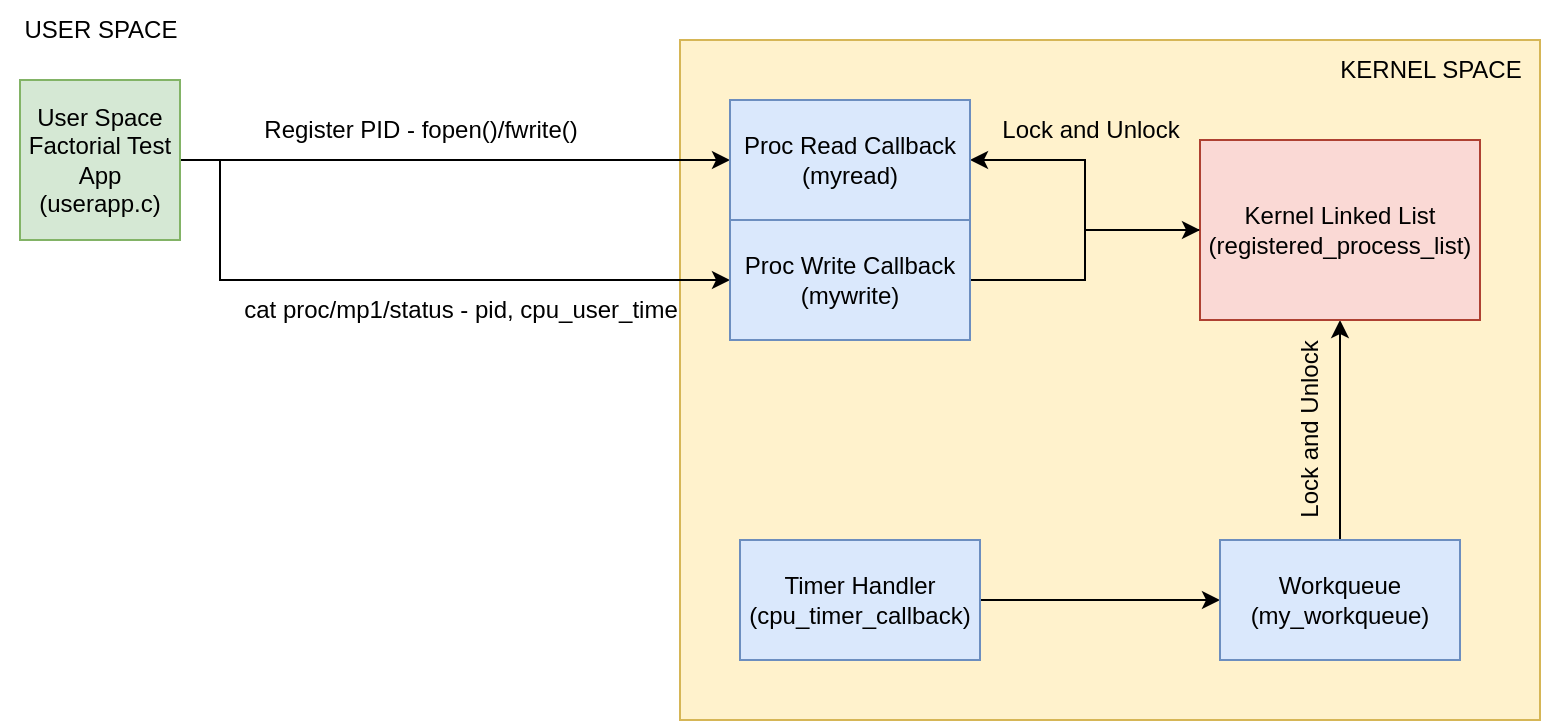 <mxfile version="20.3.6" type="device"><diagram id="DtDSN1iOQp23XEb2JeQa" name="Page-1"><mxGraphModel dx="946" dy="645" grid="1" gridSize="10" guides="1" tooltips="1" connect="1" arrows="1" fold="1" page="1" pageScale="1" pageWidth="850" pageHeight="1100" math="0" shadow="0"><root><mxCell id="0"/><mxCell id="1" parent="0"/><mxCell id="ssbiNCh7fGqSqtnx9qoB-2" value="" style="rounded=0;whiteSpace=wrap;html=1;fillColor=#fff2cc;strokeColor=#d6b656;" vertex="1" parent="1"><mxGeometry x="400" y="70" width="430" height="340" as="geometry"/></mxCell><mxCell id="ssbiNCh7fGqSqtnx9qoB-19" style="edgeStyle=orthogonalEdgeStyle;rounded=0;orthogonalLoop=1;jettySize=auto;html=1;entryX=0;entryY=0.5;entryDx=0;entryDy=0;" edge="1" parent="1" source="ssbiNCh7fGqSqtnx9qoB-1" target="ssbiNCh7fGqSqtnx9qoB-15"><mxGeometry relative="1" as="geometry"/></mxCell><mxCell id="ssbiNCh7fGqSqtnx9qoB-21" style="edgeStyle=orthogonalEdgeStyle;rounded=0;orthogonalLoop=1;jettySize=auto;html=1;entryX=0;entryY=0.5;entryDx=0;entryDy=0;" edge="1" parent="1" source="ssbiNCh7fGqSqtnx9qoB-1" target="ssbiNCh7fGqSqtnx9qoB-17"><mxGeometry relative="1" as="geometry"><Array as="points"><mxPoint x="170" y="130"/><mxPoint x="170" y="190"/></Array></mxGeometry></mxCell><mxCell id="ssbiNCh7fGqSqtnx9qoB-1" value="User Space Factorial Test App (userapp.c)" style="whiteSpace=wrap;html=1;aspect=fixed;fillColor=#d5e8d4;strokeColor=#82b366;" vertex="1" parent="1"><mxGeometry x="70" y="90" width="80" height="80" as="geometry"/></mxCell><mxCell id="ssbiNCh7fGqSqtnx9qoB-5" style="edgeStyle=orthogonalEdgeStyle;rounded=0;orthogonalLoop=1;jettySize=auto;html=1;entryX=0;entryY=0.5;entryDx=0;entryDy=0;" edge="1" parent="1" source="ssbiNCh7fGqSqtnx9qoB-3" target="ssbiNCh7fGqSqtnx9qoB-4"><mxGeometry relative="1" as="geometry"/></mxCell><mxCell id="ssbiNCh7fGqSqtnx9qoB-3" value="Timer Handler&lt;br&gt;(cpu_timer_callback)" style="rounded=0;whiteSpace=wrap;html=1;fillColor=#dae8fc;strokeColor=#6c8ebf;" vertex="1" parent="1"><mxGeometry x="430" y="320" width="120" height="60" as="geometry"/></mxCell><mxCell id="ssbiNCh7fGqSqtnx9qoB-13" style="edgeStyle=orthogonalEdgeStyle;rounded=0;orthogonalLoop=1;jettySize=auto;html=1;entryX=0.5;entryY=1;entryDx=0;entryDy=0;" edge="1" parent="1" source="ssbiNCh7fGqSqtnx9qoB-4" target="ssbiNCh7fGqSqtnx9qoB-6"><mxGeometry relative="1" as="geometry"/></mxCell><mxCell id="ssbiNCh7fGqSqtnx9qoB-4" value="Workqueue&lt;br&gt;(my_workqueue)" style="rounded=0;whiteSpace=wrap;html=1;fillColor=#dae8fc;strokeColor=#6c8ebf;" vertex="1" parent="1"><mxGeometry x="670" y="320" width="120" height="60" as="geometry"/></mxCell><mxCell id="ssbiNCh7fGqSqtnx9qoB-24" style="edgeStyle=orthogonalEdgeStyle;rounded=0;orthogonalLoop=1;jettySize=auto;html=1;entryX=1;entryY=0.5;entryDx=0;entryDy=0;" edge="1" parent="1" source="ssbiNCh7fGqSqtnx9qoB-6" target="ssbiNCh7fGqSqtnx9qoB-15"><mxGeometry relative="1" as="geometry"/></mxCell><mxCell id="ssbiNCh7fGqSqtnx9qoB-6" value="Kernel Linked List&lt;br&gt;(registered_process_list)" style="rounded=0;whiteSpace=wrap;html=1;fillColor=#fad9d5;strokeColor=#ae4132;" vertex="1" parent="1"><mxGeometry x="660" y="120" width="140" height="90" as="geometry"/></mxCell><mxCell id="ssbiNCh7fGqSqtnx9qoB-14" value="Lock and Unlock" style="text;html=1;align=center;verticalAlign=middle;resizable=0;points=[];autosize=1;strokeColor=none;fillColor=none;rotation=-90;" vertex="1" parent="1"><mxGeometry x="660" y="250" width="110" height="30" as="geometry"/></mxCell><mxCell id="ssbiNCh7fGqSqtnx9qoB-15" value="Proc Read Callback&lt;br&gt;(myread)" style="rounded=0;whiteSpace=wrap;html=1;fillColor=#dae8fc;strokeColor=#6c8ebf;" vertex="1" parent="1"><mxGeometry x="425" y="100" width="120" height="60" as="geometry"/></mxCell><mxCell id="ssbiNCh7fGqSqtnx9qoB-23" style="edgeStyle=orthogonalEdgeStyle;rounded=0;orthogonalLoop=1;jettySize=auto;html=1;entryX=0;entryY=0.5;entryDx=0;entryDy=0;" edge="1" parent="1" source="ssbiNCh7fGqSqtnx9qoB-17" target="ssbiNCh7fGqSqtnx9qoB-6"><mxGeometry relative="1" as="geometry"/></mxCell><mxCell id="ssbiNCh7fGqSqtnx9qoB-17" value="Proc Write Callback&lt;br&gt;(mywrite)" style="rounded=0;whiteSpace=wrap;html=1;fillColor=#dae8fc;strokeColor=#6c8ebf;" vertex="1" parent="1"><mxGeometry x="425" y="160" width="120" height="60" as="geometry"/></mxCell><mxCell id="ssbiNCh7fGqSqtnx9qoB-20" value="Register PID - fopen()/fwrite()" style="text;html=1;align=center;verticalAlign=middle;resizable=0;points=[];autosize=1;strokeColor=none;fillColor=none;" vertex="1" parent="1"><mxGeometry x="180" y="100" width="180" height="30" as="geometry"/></mxCell><mxCell id="ssbiNCh7fGqSqtnx9qoB-22" value="cat proc/mp1/status - pid, cpu_user_time" style="text;html=1;align=center;verticalAlign=middle;resizable=0;points=[];autosize=1;strokeColor=none;fillColor=none;" vertex="1" parent="1"><mxGeometry x="170" y="190" width="240" height="30" as="geometry"/></mxCell><mxCell id="ssbiNCh7fGqSqtnx9qoB-25" value="Lock and Unlock" style="text;html=1;align=center;verticalAlign=middle;resizable=0;points=[];autosize=1;strokeColor=none;fillColor=none;rotation=0;" vertex="1" parent="1"><mxGeometry x="550" y="100" width="110" height="30" as="geometry"/></mxCell><mxCell id="ssbiNCh7fGqSqtnx9qoB-26" value="KERNEL SPACE" style="text;html=1;align=center;verticalAlign=middle;resizable=0;points=[];autosize=1;strokeColor=none;fillColor=none;" vertex="1" parent="1"><mxGeometry x="720" y="70" width="110" height="30" as="geometry"/></mxCell><mxCell id="ssbiNCh7fGqSqtnx9qoB-27" value="USER SPACE" style="text;html=1;align=center;verticalAlign=middle;resizable=0;points=[];autosize=1;strokeColor=none;fillColor=none;" vertex="1" parent="1"><mxGeometry x="60" y="50" width="100" height="30" as="geometry"/></mxCell></root></mxGraphModel></diagram></mxfile>